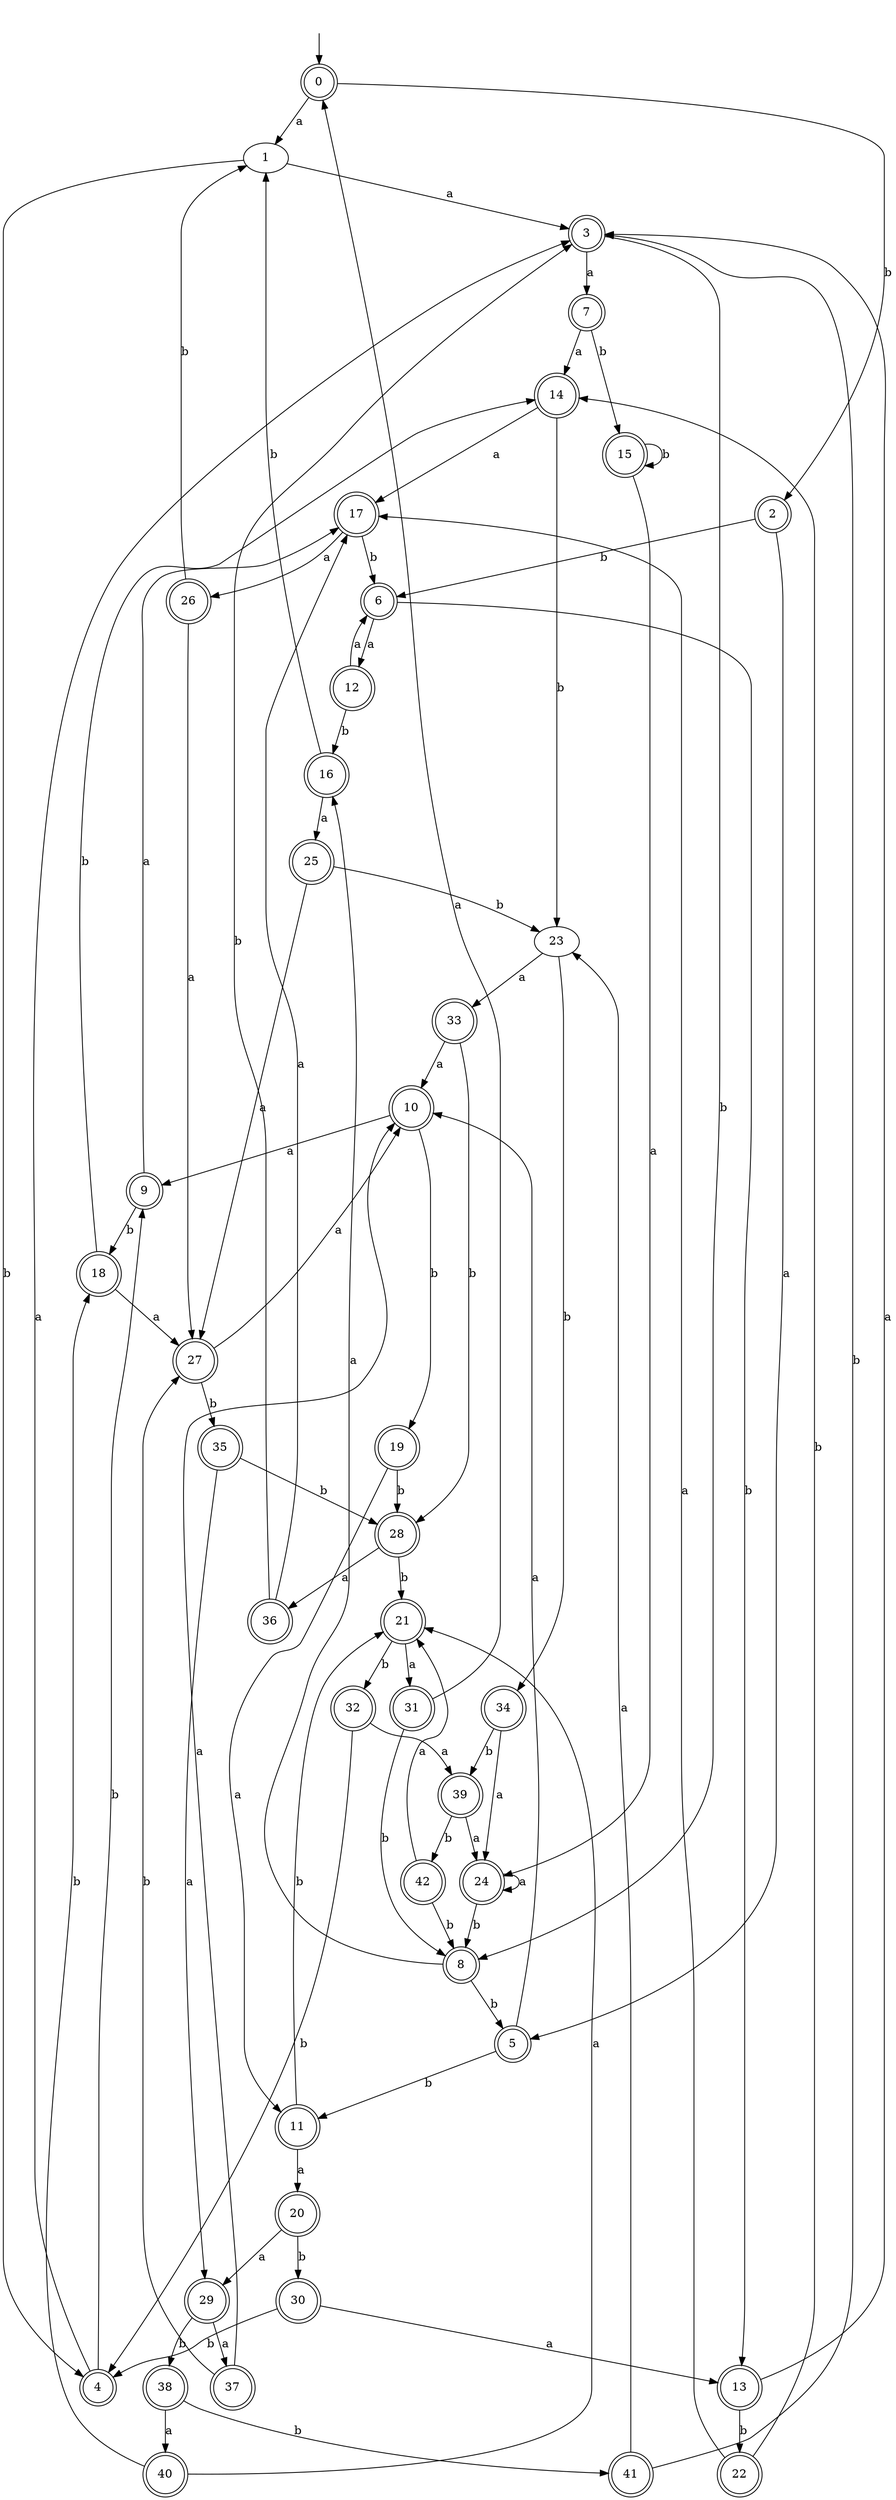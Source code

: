 digraph RandomDFA {
  __start0 [label="", shape=none];
  __start0 -> 0 [label=""];
  0 [shape=circle] [shape=doublecircle]
  0 -> 1 [label="a"]
  0 -> 2 [label="b"]
  1
  1 -> 3 [label="a"]
  1 -> 4 [label="b"]
  2 [shape=doublecircle]
  2 -> 5 [label="a"]
  2 -> 6 [label="b"]
  3 [shape=doublecircle]
  3 -> 7 [label="a"]
  3 -> 8 [label="b"]
  4 [shape=doublecircle]
  4 -> 3 [label="a"]
  4 -> 9 [label="b"]
  5 [shape=doublecircle]
  5 -> 10 [label="a"]
  5 -> 11 [label="b"]
  6 [shape=doublecircle]
  6 -> 12 [label="a"]
  6 -> 13 [label="b"]
  7 [shape=doublecircle]
  7 -> 14 [label="a"]
  7 -> 15 [label="b"]
  8 [shape=doublecircle]
  8 -> 16 [label="a"]
  8 -> 5 [label="b"]
  9 [shape=doublecircle]
  9 -> 17 [label="a"]
  9 -> 18 [label="b"]
  10 [shape=doublecircle]
  10 -> 9 [label="a"]
  10 -> 19 [label="b"]
  11 [shape=doublecircle]
  11 -> 20 [label="a"]
  11 -> 21 [label="b"]
  12 [shape=doublecircle]
  12 -> 6 [label="a"]
  12 -> 16 [label="b"]
  13 [shape=doublecircle]
  13 -> 3 [label="a"]
  13 -> 22 [label="b"]
  14 [shape=doublecircle]
  14 -> 17 [label="a"]
  14 -> 23 [label="b"]
  15 [shape=doublecircle]
  15 -> 24 [label="a"]
  15 -> 15 [label="b"]
  16 [shape=doublecircle]
  16 -> 25 [label="a"]
  16 -> 1 [label="b"]
  17 [shape=doublecircle]
  17 -> 26 [label="a"]
  17 -> 6 [label="b"]
  18 [shape=doublecircle]
  18 -> 27 [label="a"]
  18 -> 14 [label="b"]
  19 [shape=doublecircle]
  19 -> 11 [label="a"]
  19 -> 28 [label="b"]
  20 [shape=doublecircle]
  20 -> 29 [label="a"]
  20 -> 30 [label="b"]
  21 [shape=doublecircle]
  21 -> 31 [label="a"]
  21 -> 32 [label="b"]
  22 [shape=doublecircle]
  22 -> 17 [label="a"]
  22 -> 14 [label="b"]
  23
  23 -> 33 [label="a"]
  23 -> 34 [label="b"]
  24 [shape=doublecircle]
  24 -> 24 [label="a"]
  24 -> 8 [label="b"]
  25 [shape=doublecircle]
  25 -> 27 [label="a"]
  25 -> 23 [label="b"]
  26 [shape=doublecircle]
  26 -> 27 [label="a"]
  26 -> 1 [label="b"]
  27 [shape=doublecircle]
  27 -> 10 [label="a"]
  27 -> 35 [label="b"]
  28 [shape=doublecircle]
  28 -> 36 [label="a"]
  28 -> 21 [label="b"]
  29 [shape=doublecircle]
  29 -> 37 [label="a"]
  29 -> 38 [label="b"]
  30 [shape=doublecircle]
  30 -> 13 [label="a"]
  30 -> 4 [label="b"]
  31 [shape=doublecircle]
  31 -> 0 [label="a"]
  31 -> 8 [label="b"]
  32 [shape=doublecircle]
  32 -> 39 [label="a"]
  32 -> 4 [label="b"]
  33 [shape=doublecircle]
  33 -> 10 [label="a"]
  33 -> 28 [label="b"]
  34 [shape=doublecircle]
  34 -> 24 [label="a"]
  34 -> 39 [label="b"]
  35 [shape=doublecircle]
  35 -> 29 [label="a"]
  35 -> 28 [label="b"]
  36 [shape=doublecircle]
  36 -> 17 [label="a"]
  36 -> 3 [label="b"]
  37 [shape=doublecircle]
  37 -> 10 [label="a"]
  37 -> 27 [label="b"]
  38 [shape=doublecircle]
  38 -> 40 [label="a"]
  38 -> 41 [label="b"]
  39 [shape=doublecircle]
  39 -> 24 [label="a"]
  39 -> 42 [label="b"]
  40 [shape=doublecircle]
  40 -> 21 [label="a"]
  40 -> 18 [label="b"]
  41 [shape=doublecircle]
  41 -> 23 [label="a"]
  41 -> 3 [label="b"]
  42 [shape=doublecircle]
  42 -> 21 [label="a"]
  42 -> 8 [label="b"]
}
